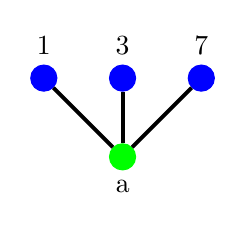 	 \begin{tikzpicture}
		\node[shape=circle,draw=blue,fill=blue,label=above:$1$] (1) {};
		\node[shape=circle,draw=blue,fill=blue,label=above:$3$] (3) [right of=1] {};
		\node[shape=circle,draw=blue,fill=blue,label=above:$7$] (7) [right of=3] {};
		\node[shape=circle,draw=green,fill=green,label=below:a] (a) [below of=3] {};

		\draw (a) [line width=0.5mm] -- (1);
		\draw (a) [line width=0.5mm] -- (3);
		\draw (a) [line width=0.5mm] -- (7);
	\end{tikzpicture}

 